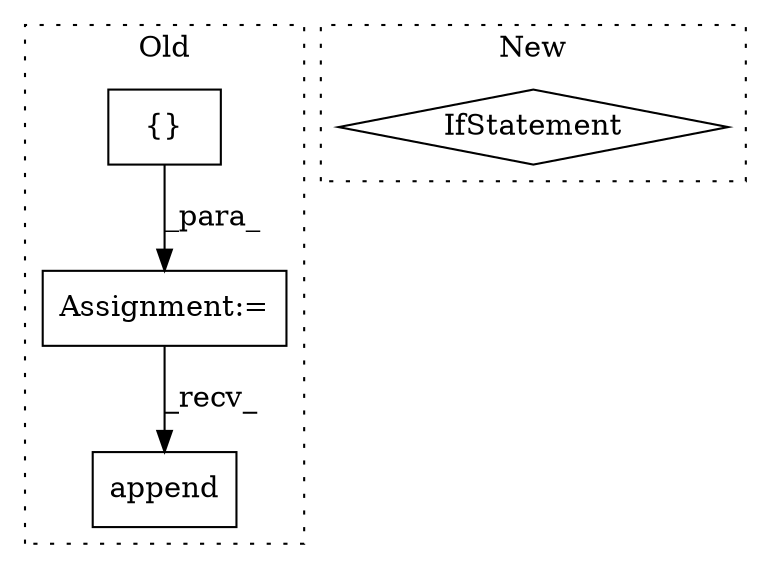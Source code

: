 digraph G {
subgraph cluster0 {
1 [label="append" a="32" s="1295,1319" l="7,1" shape="box"];
3 [label="Assignment:=" a="7" s="1167" l="1" shape="box"];
4 [label="{}" a="4" s="1177,1191" l="1,1" shape="box"];
label = "Old";
style="dotted";
}
subgraph cluster1 {
2 [label="IfStatement" a="25" s="1296" l="3" shape="diamond"];
label = "New";
style="dotted";
}
3 -> 1 [label="_recv_"];
4 -> 3 [label="_para_"];
}